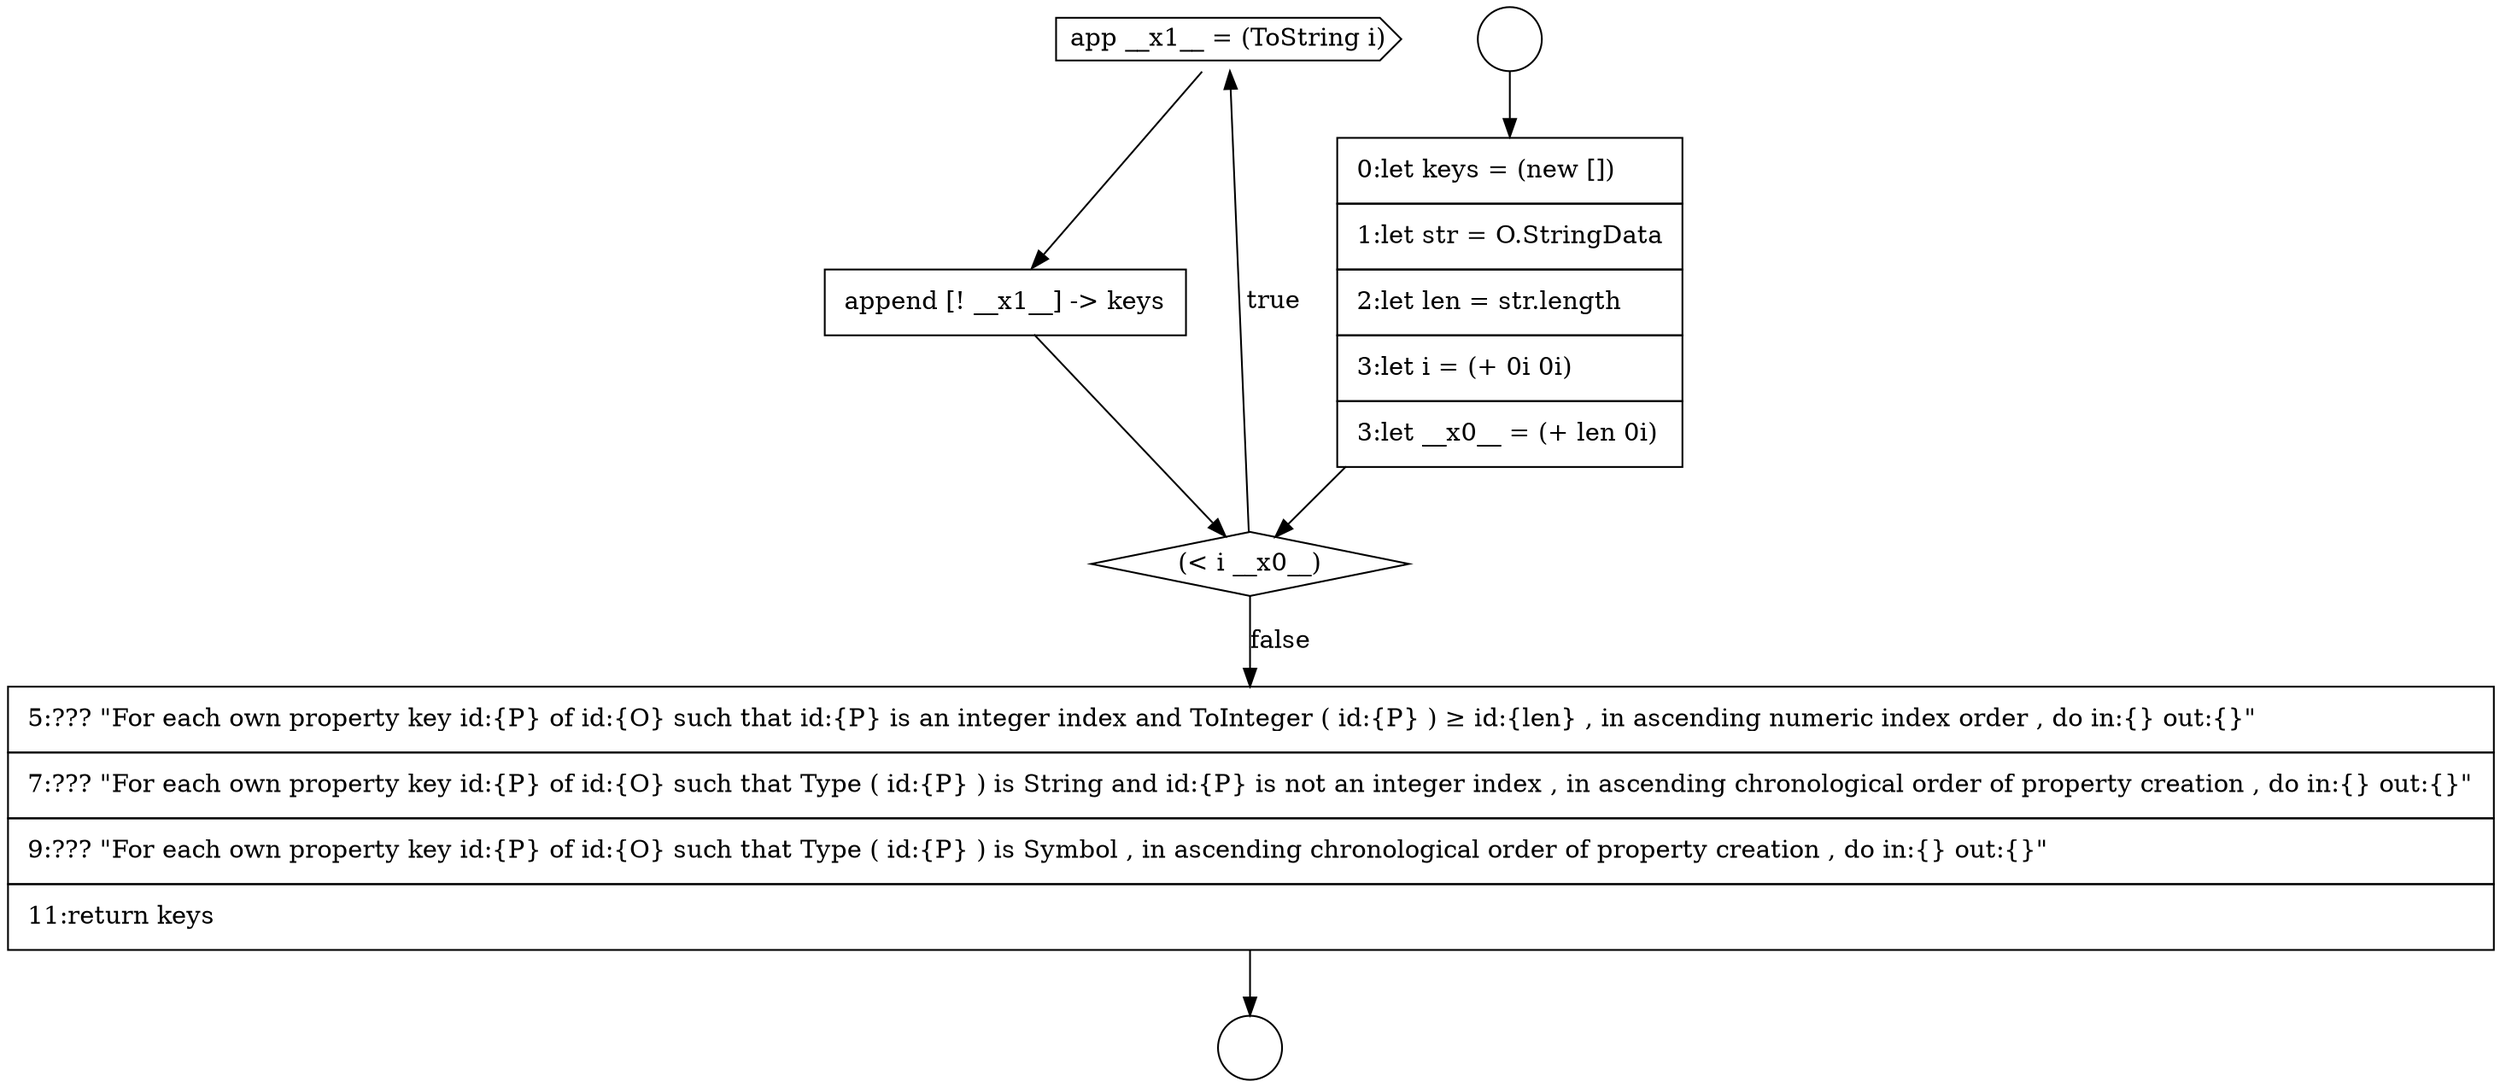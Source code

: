 digraph {
  node2434 [shape=cds, label=<<font color="black">app __x1__ = (ToString i)</font>> color="black" fillcolor="white" style=filled]
  node2432 [shape=none, margin=0, label=<<font color="black">
    <table border="0" cellborder="1" cellspacing="0" cellpadding="10">
      <tr><td align="left">0:let keys = (new [])</td></tr>
      <tr><td align="left">1:let str = O.StringData</td></tr>
      <tr><td align="left">2:let len = str.length</td></tr>
      <tr><td align="left">3:let i = (+ 0i 0i)</td></tr>
      <tr><td align="left">3:let __x0__ = (+ len 0i)</td></tr>
    </table>
  </font>> color="black" fillcolor="white" style=filled]
  node2433 [shape=diamond, label=<<font color="black">(&lt; i __x0__)</font>> color="black" fillcolor="white" style=filled]
  node2435 [shape=none, margin=0, label=<<font color="black">
    <table border="0" cellborder="1" cellspacing="0" cellpadding="10">
      <tr><td align="left">append [! __x1__] -&gt; keys</td></tr>
    </table>
  </font>> color="black" fillcolor="white" style=filled]
  node2431 [shape=circle label=" " color="black" fillcolor="white" style=filled]
  node2430 [shape=circle label=" " color="black" fillcolor="white" style=filled]
  node2436 [shape=none, margin=0, label=<<font color="black">
    <table border="0" cellborder="1" cellspacing="0" cellpadding="10">
      <tr><td align="left">5:??? &quot;For each own property key id:{P} of id:{O} such that id:{P} is an integer index and ToInteger ( id:{P} ) &ge; id:{len} , in ascending numeric index order , do in:{} out:{}&quot;</td></tr>
      <tr><td align="left">7:??? &quot;For each own property key id:{P} of id:{O} such that Type ( id:{P} ) is String and id:{P} is not an integer index , in ascending chronological order of property creation , do in:{} out:{}&quot;</td></tr>
      <tr><td align="left">9:??? &quot;For each own property key id:{P} of id:{O} such that Type ( id:{P} ) is Symbol , in ascending chronological order of property creation , do in:{} out:{}&quot;</td></tr>
      <tr><td align="left">11:return keys</td></tr>
    </table>
  </font>> color="black" fillcolor="white" style=filled]
  node2430 -> node2432 [ color="black"]
  node2432 -> node2433 [ color="black"]
  node2434 -> node2435 [ color="black"]
  node2433 -> node2434 [label=<<font color="black">true</font>> color="black"]
  node2433 -> node2436 [label=<<font color="black">false</font>> color="black"]
  node2436 -> node2431 [ color="black"]
  node2435 -> node2433 [ color="black"]
}
